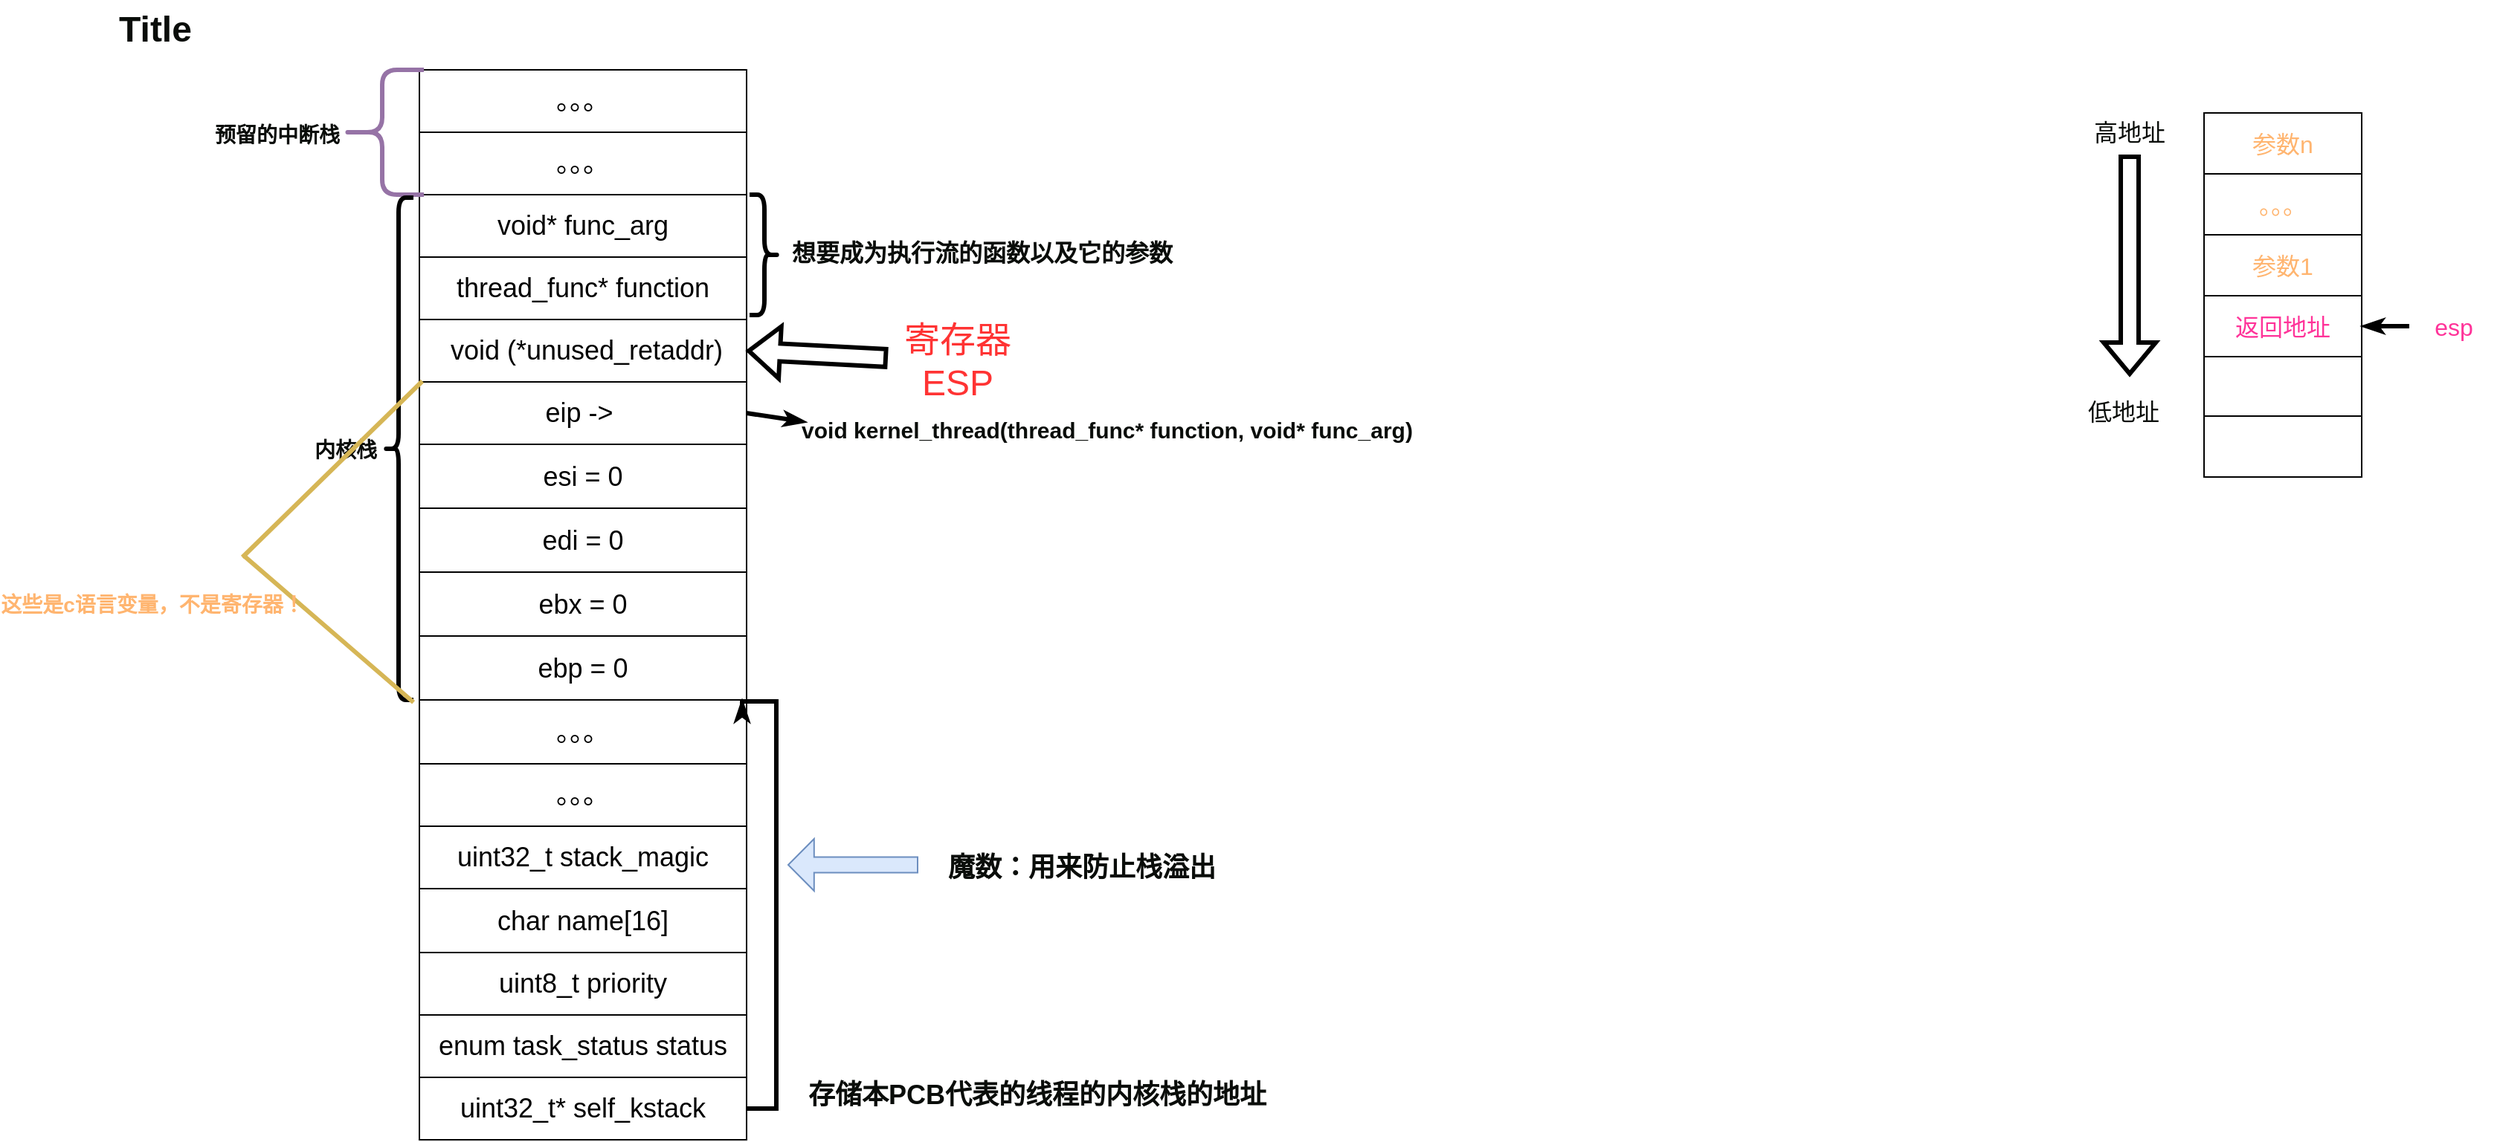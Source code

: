 <mxfile version="18.0.1" type="github">
  <diagram id="lRPkM05fjYoQ5o-PED4z" name="Page-1">
    <mxGraphModel dx="1862" dy="404" grid="0" gridSize="10" guides="1" tooltips="1" connect="1" arrows="1" fold="1" page="0" pageScale="1" pageWidth="827" pageHeight="1169" math="0" shadow="0">
      <root>
        <mxCell id="0" />
        <mxCell id="1" parent="0" />
        <mxCell id="RyzZUg8OiSw5kfhimH24-152" value="" style="shape=table;startSize=0;container=1;collapsible=0;childLayout=tableLayout;fontSize=18;" vertex="1" parent="1">
          <mxGeometry x="79" y="824" width="220" height="720" as="geometry" />
        </mxCell>
        <mxCell id="RyzZUg8OiSw5kfhimH24-195" style="shape=tableRow;horizontal=0;startSize=0;swimlaneHead=0;swimlaneBody=0;top=0;left=0;bottom=0;right=0;collapsible=0;dropTarget=0;fillColor=none;points=[[0,0.5],[1,0.5]];portConstraint=eastwest;fontSize=18;" vertex="1" parent="RyzZUg8OiSw5kfhimH24-152">
          <mxGeometry width="220" height="42" as="geometry" />
        </mxCell>
        <mxCell id="RyzZUg8OiSw5kfhimH24-196" value="。。。" style="shape=partialRectangle;html=1;whiteSpace=wrap;connectable=0;overflow=hidden;fillColor=none;top=0;left=0;bottom=0;right=0;pointerEvents=1;fontSize=18;" vertex="1" parent="RyzZUg8OiSw5kfhimH24-195">
          <mxGeometry width="220" height="42" as="geometry">
            <mxRectangle width="220" height="42" as="alternateBounds" />
          </mxGeometry>
        </mxCell>
        <mxCell id="RyzZUg8OiSw5kfhimH24-193" style="shape=tableRow;horizontal=0;startSize=0;swimlaneHead=0;swimlaneBody=0;top=0;left=0;bottom=0;right=0;collapsible=0;dropTarget=0;fillColor=none;points=[[0,0.5],[1,0.5]];portConstraint=eastwest;fontSize=18;" vertex="1" parent="RyzZUg8OiSw5kfhimH24-152">
          <mxGeometry y="42" width="220" height="42" as="geometry" />
        </mxCell>
        <mxCell id="RyzZUg8OiSw5kfhimH24-194" value="。。。" style="shape=partialRectangle;html=1;whiteSpace=wrap;connectable=0;overflow=hidden;fillColor=none;top=0;left=0;bottom=0;right=0;pointerEvents=1;fontSize=18;" vertex="1" parent="RyzZUg8OiSw5kfhimH24-193">
          <mxGeometry width="220" height="42" as="geometry">
            <mxRectangle width="220" height="42" as="alternateBounds" />
          </mxGeometry>
        </mxCell>
        <mxCell id="RyzZUg8OiSw5kfhimH24-191" style="shape=tableRow;horizontal=0;startSize=0;swimlaneHead=0;swimlaneBody=0;top=0;left=0;bottom=0;right=0;collapsible=0;dropTarget=0;fillColor=none;points=[[0,0.5],[1,0.5]];portConstraint=eastwest;fontSize=18;" vertex="1" parent="RyzZUg8OiSw5kfhimH24-152">
          <mxGeometry y="84" width="220" height="42" as="geometry" />
        </mxCell>
        <mxCell id="RyzZUg8OiSw5kfhimH24-192" value="void* func_arg" style="shape=partialRectangle;html=1;whiteSpace=wrap;connectable=0;overflow=hidden;fillColor=none;top=0;left=0;bottom=0;right=0;pointerEvents=1;fontSize=18;" vertex="1" parent="RyzZUg8OiSw5kfhimH24-191">
          <mxGeometry width="220" height="42" as="geometry">
            <mxRectangle width="220" height="42" as="alternateBounds" />
          </mxGeometry>
        </mxCell>
        <mxCell id="RyzZUg8OiSw5kfhimH24-189" style="shape=tableRow;horizontal=0;startSize=0;swimlaneHead=0;swimlaneBody=0;top=0;left=0;bottom=0;right=0;collapsible=0;dropTarget=0;fillColor=none;points=[[0,0.5],[1,0.5]];portConstraint=eastwest;fontSize=18;" vertex="1" parent="RyzZUg8OiSw5kfhimH24-152">
          <mxGeometry y="126" width="220" height="42" as="geometry" />
        </mxCell>
        <mxCell id="RyzZUg8OiSw5kfhimH24-190" value="thread_func* function" style="shape=partialRectangle;html=1;whiteSpace=wrap;connectable=0;overflow=hidden;fillColor=none;top=0;left=0;bottom=0;right=0;pointerEvents=1;fontSize=18;" vertex="1" parent="RyzZUg8OiSw5kfhimH24-189">
          <mxGeometry width="220" height="42" as="geometry">
            <mxRectangle width="220" height="42" as="alternateBounds" />
          </mxGeometry>
        </mxCell>
        <mxCell id="RyzZUg8OiSw5kfhimH24-187" style="shape=tableRow;horizontal=0;startSize=0;swimlaneHead=0;swimlaneBody=0;top=0;left=0;bottom=0;right=0;collapsible=0;dropTarget=0;fillColor=none;points=[[0,0.5],[1,0.5]];portConstraint=eastwest;fontSize=18;" vertex="1" parent="RyzZUg8OiSw5kfhimH24-152">
          <mxGeometry y="168" width="220" height="42" as="geometry" />
        </mxCell>
        <mxCell id="RyzZUg8OiSw5kfhimH24-188" value="&amp;nbsp;void (*unused_retaddr)" style="shape=partialRectangle;html=1;whiteSpace=wrap;connectable=0;overflow=hidden;fillColor=none;top=0;left=0;bottom=0;right=0;pointerEvents=1;fontSize=18;" vertex="1" parent="RyzZUg8OiSw5kfhimH24-187">
          <mxGeometry width="220" height="42" as="geometry">
            <mxRectangle width="220" height="42" as="alternateBounds" />
          </mxGeometry>
        </mxCell>
        <mxCell id="RyzZUg8OiSw5kfhimH24-153" value="" style="shape=tableRow;horizontal=0;startSize=0;swimlaneHead=0;swimlaneBody=0;top=0;left=0;bottom=0;right=0;collapsible=0;dropTarget=0;fillColor=none;points=[[0,0.5],[1,0.5]];portConstraint=eastwest;fontSize=18;" vertex="1" parent="RyzZUg8OiSw5kfhimH24-152">
          <mxGeometry y="210" width="220" height="42" as="geometry" />
        </mxCell>
        <mxCell id="RyzZUg8OiSw5kfhimH24-154" value="eip -&amp;gt;&amp;nbsp;" style="shape=partialRectangle;html=1;whiteSpace=wrap;connectable=0;overflow=hidden;fillColor=none;top=0;left=0;bottom=0;right=0;pointerEvents=1;fontSize=18;" vertex="1" parent="RyzZUg8OiSw5kfhimH24-153">
          <mxGeometry width="220" height="42" as="geometry">
            <mxRectangle width="220" height="42" as="alternateBounds" />
          </mxGeometry>
        </mxCell>
        <mxCell id="RyzZUg8OiSw5kfhimH24-177" style="shape=tableRow;horizontal=0;startSize=0;swimlaneHead=0;swimlaneBody=0;top=0;left=0;bottom=0;right=0;collapsible=0;dropTarget=0;fillColor=none;points=[[0,0.5],[1,0.5]];portConstraint=eastwest;fontSize=18;" vertex="1" parent="RyzZUg8OiSw5kfhimH24-152">
          <mxGeometry y="252" width="220" height="43" as="geometry" />
        </mxCell>
        <mxCell id="RyzZUg8OiSw5kfhimH24-178" value="esi = 0" style="shape=partialRectangle;html=1;whiteSpace=wrap;connectable=0;overflow=hidden;fillColor=none;top=0;left=0;bottom=0;right=0;pointerEvents=1;fontSize=18;" vertex="1" parent="RyzZUg8OiSw5kfhimH24-177">
          <mxGeometry width="220" height="43" as="geometry">
            <mxRectangle width="220" height="43" as="alternateBounds" />
          </mxGeometry>
        </mxCell>
        <mxCell id="RyzZUg8OiSw5kfhimH24-179" style="shape=tableRow;horizontal=0;startSize=0;swimlaneHead=0;swimlaneBody=0;top=0;left=0;bottom=0;right=0;collapsible=0;dropTarget=0;fillColor=none;points=[[0,0.5],[1,0.5]];portConstraint=eastwest;fontSize=18;" vertex="1" parent="RyzZUg8OiSw5kfhimH24-152">
          <mxGeometry y="295" width="220" height="43" as="geometry" />
        </mxCell>
        <mxCell id="RyzZUg8OiSw5kfhimH24-180" value="edi = 0" style="shape=partialRectangle;html=1;whiteSpace=wrap;connectable=0;overflow=hidden;fillColor=none;top=0;left=0;bottom=0;right=0;pointerEvents=1;fontSize=18;" vertex="1" parent="RyzZUg8OiSw5kfhimH24-179">
          <mxGeometry width="220" height="43" as="geometry">
            <mxRectangle width="220" height="43" as="alternateBounds" />
          </mxGeometry>
        </mxCell>
        <mxCell id="RyzZUg8OiSw5kfhimH24-181" style="shape=tableRow;horizontal=0;startSize=0;swimlaneHead=0;swimlaneBody=0;top=0;left=0;bottom=0;right=0;collapsible=0;dropTarget=0;fillColor=none;points=[[0,0.5],[1,0.5]];portConstraint=eastwest;fontSize=18;" vertex="1" parent="RyzZUg8OiSw5kfhimH24-152">
          <mxGeometry y="338" width="220" height="43" as="geometry" />
        </mxCell>
        <mxCell id="RyzZUg8OiSw5kfhimH24-182" value="ebx = 0" style="shape=partialRectangle;html=1;whiteSpace=wrap;connectable=0;overflow=hidden;fillColor=none;top=0;left=0;bottom=0;right=0;pointerEvents=1;fontSize=18;" vertex="1" parent="RyzZUg8OiSw5kfhimH24-181">
          <mxGeometry width="220" height="43" as="geometry">
            <mxRectangle width="220" height="43" as="alternateBounds" />
          </mxGeometry>
        </mxCell>
        <mxCell id="RyzZUg8OiSw5kfhimH24-183" style="shape=tableRow;horizontal=0;startSize=0;swimlaneHead=0;swimlaneBody=0;top=0;left=0;bottom=0;right=0;collapsible=0;dropTarget=0;fillColor=none;points=[[0,0.5],[1,0.5]];portConstraint=eastwest;fontSize=18;" vertex="1" parent="RyzZUg8OiSw5kfhimH24-152">
          <mxGeometry y="381" width="220" height="43" as="geometry" />
        </mxCell>
        <mxCell id="RyzZUg8OiSw5kfhimH24-184" value="ebp = 0" style="shape=partialRectangle;html=1;whiteSpace=wrap;connectable=0;overflow=hidden;fillColor=none;top=0;left=0;bottom=0;right=0;pointerEvents=1;fontSize=18;" vertex="1" parent="RyzZUg8OiSw5kfhimH24-183">
          <mxGeometry width="220" height="43" as="geometry">
            <mxRectangle width="220" height="43" as="alternateBounds" />
          </mxGeometry>
        </mxCell>
        <mxCell id="RyzZUg8OiSw5kfhimH24-155" value="" style="shape=tableRow;horizontal=0;startSize=0;swimlaneHead=0;swimlaneBody=0;top=0;left=0;bottom=0;right=0;collapsible=0;dropTarget=0;fillColor=none;points=[[0,0.5],[1,0.5]];portConstraint=eastwest;fontSize=18;" vertex="1" parent="RyzZUg8OiSw5kfhimH24-152">
          <mxGeometry y="424" width="220" height="43" as="geometry" />
        </mxCell>
        <mxCell id="RyzZUg8OiSw5kfhimH24-156" value="。。。" style="shape=partialRectangle;html=1;whiteSpace=wrap;connectable=0;overflow=hidden;fillColor=none;top=0;left=0;bottom=0;right=0;pointerEvents=1;fontSize=18;" vertex="1" parent="RyzZUg8OiSw5kfhimH24-155">
          <mxGeometry width="220" height="43" as="geometry">
            <mxRectangle width="220" height="43" as="alternateBounds" />
          </mxGeometry>
        </mxCell>
        <mxCell id="RyzZUg8OiSw5kfhimH24-159" value="" style="shape=tableRow;horizontal=0;startSize=0;swimlaneHead=0;swimlaneBody=0;top=0;left=0;bottom=0;right=0;collapsible=0;dropTarget=0;fillColor=none;points=[[0,0.5],[1,0.5]];portConstraint=eastwest;fontSize=18;" vertex="1" parent="RyzZUg8OiSw5kfhimH24-152">
          <mxGeometry y="467" width="220" height="42" as="geometry" />
        </mxCell>
        <mxCell id="RyzZUg8OiSw5kfhimH24-160" value="。。。" style="shape=partialRectangle;html=1;whiteSpace=wrap;connectable=0;overflow=hidden;fillColor=none;top=0;left=0;bottom=0;right=0;pointerEvents=1;fontSize=18;" vertex="1" parent="RyzZUg8OiSw5kfhimH24-159">
          <mxGeometry width="220" height="42" as="geometry">
            <mxRectangle width="220" height="42" as="alternateBounds" />
          </mxGeometry>
        </mxCell>
        <mxCell id="RyzZUg8OiSw5kfhimH24-161" value="" style="shape=tableRow;horizontal=0;startSize=0;swimlaneHead=0;swimlaneBody=0;top=0;left=0;bottom=0;right=0;collapsible=0;dropTarget=0;fillColor=none;points=[[0,0.5],[1,0.5]];portConstraint=eastwest;fontSize=18;" vertex="1" parent="RyzZUg8OiSw5kfhimH24-152">
          <mxGeometry y="509" width="220" height="42" as="geometry" />
        </mxCell>
        <mxCell id="RyzZUg8OiSw5kfhimH24-162" value="uint32_t stack_magic" style="shape=partialRectangle;html=1;whiteSpace=wrap;connectable=0;overflow=hidden;fillColor=none;top=0;left=0;bottom=0;right=0;pointerEvents=1;fontSize=18;" vertex="1" parent="RyzZUg8OiSw5kfhimH24-161">
          <mxGeometry width="220" height="42" as="geometry">
            <mxRectangle width="220" height="42" as="alternateBounds" />
          </mxGeometry>
        </mxCell>
        <mxCell id="RyzZUg8OiSw5kfhimH24-163" value="" style="shape=tableRow;horizontal=0;startSize=0;swimlaneHead=0;swimlaneBody=0;top=0;left=0;bottom=0;right=0;collapsible=0;dropTarget=0;fillColor=none;points=[[0,0.5],[1,0.5]];portConstraint=eastwest;fontSize=18;" vertex="1" parent="RyzZUg8OiSw5kfhimH24-152">
          <mxGeometry y="551" width="220" height="43" as="geometry" />
        </mxCell>
        <mxCell id="RyzZUg8OiSw5kfhimH24-164" value="char name[16]" style="shape=partialRectangle;html=1;whiteSpace=wrap;connectable=0;overflow=hidden;fillColor=none;top=0;left=0;bottom=0;right=0;pointerEvents=1;fontSize=18;" vertex="1" parent="RyzZUg8OiSw5kfhimH24-163">
          <mxGeometry width="220" height="43" as="geometry">
            <mxRectangle width="220" height="43" as="alternateBounds" />
          </mxGeometry>
        </mxCell>
        <mxCell id="RyzZUg8OiSw5kfhimH24-157" value="" style="shape=tableRow;horizontal=0;startSize=0;swimlaneHead=0;swimlaneBody=0;top=0;left=0;bottom=0;right=0;collapsible=0;dropTarget=0;fillColor=none;points=[[0,0.5],[1,0.5]];portConstraint=eastwest;fontSize=18;" vertex="1" parent="RyzZUg8OiSw5kfhimH24-152">
          <mxGeometry y="594" width="220" height="42" as="geometry" />
        </mxCell>
        <mxCell id="RyzZUg8OiSw5kfhimH24-158" value="uint8_t priority" style="shape=partialRectangle;html=1;whiteSpace=wrap;connectable=0;overflow=hidden;fillColor=none;top=0;left=0;bottom=0;right=0;pointerEvents=1;fontSize=18;" vertex="1" parent="RyzZUg8OiSw5kfhimH24-157">
          <mxGeometry width="220" height="42" as="geometry">
            <mxRectangle width="220" height="42" as="alternateBounds" />
          </mxGeometry>
        </mxCell>
        <mxCell id="RyzZUg8OiSw5kfhimH24-165" value="" style="shape=tableRow;horizontal=0;startSize=0;swimlaneHead=0;swimlaneBody=0;top=0;left=0;bottom=0;right=0;collapsible=0;dropTarget=0;fillColor=none;points=[[0,0.5],[1,0.5]];portConstraint=eastwest;fontSize=18;" vertex="1" parent="RyzZUg8OiSw5kfhimH24-152">
          <mxGeometry y="636" width="220" height="42" as="geometry" />
        </mxCell>
        <mxCell id="RyzZUg8OiSw5kfhimH24-166" value="enum task_status status" style="shape=partialRectangle;html=1;whiteSpace=wrap;connectable=0;overflow=hidden;fillColor=none;top=0;left=0;bottom=0;right=0;pointerEvents=1;fontSize=18;" vertex="1" parent="RyzZUg8OiSw5kfhimH24-165">
          <mxGeometry width="220" height="42" as="geometry">
            <mxRectangle width="220" height="42" as="alternateBounds" />
          </mxGeometry>
        </mxCell>
        <mxCell id="RyzZUg8OiSw5kfhimH24-201" style="edgeStyle=orthogonalEdgeStyle;rounded=0;orthogonalLoop=1;jettySize=auto;html=1;exitX=1;exitY=0.5;exitDx=0;exitDy=0;fontSize=14;fontColor=#0A0D0A;startArrow=none;startFill=0;endArrow=classicThin;endFill=1;strokeWidth=3;" edge="1" parent="RyzZUg8OiSw5kfhimH24-152" source="RyzZUg8OiSw5kfhimH24-167" target="RyzZUg8OiSw5kfhimH24-183">
          <mxGeometry relative="1" as="geometry">
            <Array as="points">
              <mxPoint x="240" y="699" />
              <mxPoint x="240" y="425" />
              <mxPoint x="217" y="425" />
            </Array>
          </mxGeometry>
        </mxCell>
        <mxCell id="RyzZUg8OiSw5kfhimH24-167" value="" style="shape=tableRow;horizontal=0;startSize=0;swimlaneHead=0;swimlaneBody=0;top=0;left=0;bottom=0;right=0;collapsible=0;dropTarget=0;fillColor=none;points=[[0,0.5],[1,0.5]];portConstraint=eastwest;fontSize=18;" vertex="1" parent="RyzZUg8OiSw5kfhimH24-152">
          <mxGeometry y="678" width="220" height="42" as="geometry" />
        </mxCell>
        <mxCell id="RyzZUg8OiSw5kfhimH24-168" value="uint32_t* self_kstack" style="shape=partialRectangle;html=1;whiteSpace=wrap;connectable=0;overflow=hidden;fillColor=none;top=0;left=0;bottom=0;right=0;pointerEvents=1;fontSize=18;" vertex="1" parent="RyzZUg8OiSw5kfhimH24-167">
          <mxGeometry width="220" height="42" as="geometry">
            <mxRectangle width="220" height="42" as="alternateBounds" />
          </mxGeometry>
        </mxCell>
        <mxCell id="RyzZUg8OiSw5kfhimH24-172" value="&lt;font color=&quot;#0a0d0a&quot; style=&quot;font-size: 18px;&quot;&gt;存储本PCB代表的线程的内核栈的地址&lt;/font&gt;" style="text;strokeColor=none;fillColor=none;html=1;fontSize=24;fontStyle=1;verticalAlign=middle;align=center;fontColor=#FFFF99;" vertex="1" parent="1">
          <mxGeometry x="444" y="1491.5" width="100" height="40" as="geometry" />
        </mxCell>
        <mxCell id="RyzZUg8OiSw5kfhimH24-173" value="" style="shape=singleArrow;direction=west;whiteSpace=wrap;html=1;fontSize=18;fillColor=#dae8fc;strokeColor=#6c8ebf;" vertex="1" parent="1">
          <mxGeometry x="327" y="1341.5" width="87" height="35" as="geometry" />
        </mxCell>
        <mxCell id="RyzZUg8OiSw5kfhimH24-174" value="&lt;font style=&quot;font-size: 18px;&quot;&gt;魔数：用来防止栈溢出&lt;/font&gt;" style="text;strokeColor=none;fillColor=none;html=1;fontSize=24;fontStyle=1;verticalAlign=middle;align=center;fontColor=#0A0D0A;" vertex="1" parent="1">
          <mxGeometry x="474" y="1339" width="100" height="40" as="geometry" />
        </mxCell>
        <mxCell id="RyzZUg8OiSw5kfhimH24-185" value="" style="shape=curlyBracket;whiteSpace=wrap;html=1;rounded=1;fontSize=18;fillColor=#e1d5e7;strokeColor=#9673a6;strokeWidth=3;" vertex="1" parent="1">
          <mxGeometry x="26" y="824" width="56" height="84" as="geometry" />
        </mxCell>
        <mxCell id="RyzZUg8OiSw5kfhimH24-186" value="Title" style="text;strokeColor=none;fillColor=none;html=1;fontSize=24;fontStyle=1;verticalAlign=middle;align=center;fontColor=#0A0D0A;" vertex="1" parent="1">
          <mxGeometry x="-149" y="777" width="100" height="40" as="geometry" />
        </mxCell>
        <mxCell id="RyzZUg8OiSw5kfhimH24-197" value="&lt;font style=&quot;font-size: 14px;&quot;&gt;预留的中断栈&lt;/font&gt;" style="text;strokeColor=none;fillColor=none;html=1;fontSize=24;fontStyle=1;verticalAlign=middle;align=center;fontColor=#0A0D0A;" vertex="1" parent="1">
          <mxGeometry x="-67" y="845" width="100" height="40" as="geometry" />
        </mxCell>
        <mxCell id="RyzZUg8OiSw5kfhimH24-198" value="" style="shape=curlyBracket;whiteSpace=wrap;html=1;rounded=1;fontSize=14;fontColor=#0A0D0A;strokeWidth=3;" vertex="1" parent="1">
          <mxGeometry x="55" y="910" width="20" height="338" as="geometry" />
        </mxCell>
        <mxCell id="RyzZUg8OiSw5kfhimH24-200" value="&lt;font style=&quot;font-size: 14px;&quot;&gt;内核栈&lt;/font&gt;" style="text;strokeColor=none;fillColor=none;html=1;fontSize=24;fontStyle=1;verticalAlign=middle;align=center;fontColor=#0A0D0A;" vertex="1" parent="1">
          <mxGeometry x="-21" y="1057" width="100" height="40" as="geometry" />
        </mxCell>
        <mxCell id="RyzZUg8OiSw5kfhimH24-202" style="rounded=0;orthogonalLoop=1;jettySize=auto;html=1;exitX=1;exitY=0.5;exitDx=0;exitDy=0;fontSize=14;fontColor=#0A0D0A;startArrow=none;startFill=0;endArrow=classicThin;endFill=1;strokeWidth=3;" edge="1" parent="1" source="RyzZUg8OiSw5kfhimH24-153">
          <mxGeometry relative="1" as="geometry">
            <mxPoint x="339" y="1061" as="targetPoint" />
          </mxGeometry>
        </mxCell>
        <mxCell id="RyzZUg8OiSw5kfhimH24-203" value="&lt;font style=&quot;font-size: 15px;&quot;&gt;void kernel_thread(thread_func* function, void* func_arg)&lt;/font&gt;" style="text;strokeColor=none;fillColor=none;html=1;fontSize=24;fontStyle=1;verticalAlign=middle;align=center;fontColor=#0A0D0A;" vertex="1" parent="1">
          <mxGeometry x="491" y="1044" width="100" height="40" as="geometry" />
        </mxCell>
        <mxCell id="RyzZUg8OiSw5kfhimH24-204" value="" style="shape=curlyBracket;whiteSpace=wrap;html=1;rounded=1;flipH=1;fontSize=15;fontColor=#0A0D0A;strokeWidth=3;" vertex="1" parent="1">
          <mxGeometry x="301" y="908" width="20" height="81" as="geometry" />
        </mxCell>
        <mxCell id="RyzZUg8OiSw5kfhimH24-205" value="&lt;font style=&quot;font-size: 16px;&quot;&gt;想要成为执行流的函数以及它的参数&lt;/font&gt;" style="text;strokeColor=none;fillColor=none;html=1;fontSize=24;fontStyle=1;verticalAlign=middle;align=center;fontColor=#0A0D0A;" vertex="1" parent="1">
          <mxGeometry x="407" y="925" width="100" height="40" as="geometry" />
        </mxCell>
        <mxCell id="RyzZUg8OiSw5kfhimH24-206" value="" style="endArrow=none;html=1;rounded=0;fontSize=16;fontColor=#0A0D0A;strokeWidth=3;entryX=0.009;entryY=-0.012;entryDx=0;entryDy=0;entryPerimeter=0;fillColor=#fff2cc;strokeColor=#d6b656;" edge="1" parent="1" target="RyzZUg8OiSw5kfhimH24-153">
          <mxGeometry width="50" height="50" relative="1" as="geometry">
            <mxPoint x="-40" y="1152" as="sourcePoint" />
            <mxPoint x="10" y="1172" as="targetPoint" />
          </mxGeometry>
        </mxCell>
        <mxCell id="RyzZUg8OiSw5kfhimH24-207" value="" style="endArrow=none;html=1;rounded=0;fontSize=16;fontColor=#0A0D0A;strokeWidth=3;entryX=-0.018;entryY=0.037;entryDx=0;entryDy=0;entryPerimeter=0;fillColor=#fff2cc;strokeColor=#d6b656;" edge="1" parent="1" target="RyzZUg8OiSw5kfhimH24-155">
          <mxGeometry width="50" height="50" relative="1" as="geometry">
            <mxPoint x="-39" y="1151" as="sourcePoint" />
            <mxPoint x="21" y="1226" as="targetPoint" />
          </mxGeometry>
        </mxCell>
        <mxCell id="RyzZUg8OiSw5kfhimH24-208" value="&lt;font color=&quot;#ffb570&quot; style=&quot;font-size: 14px;&quot;&gt;这些是c语言变量，不是寄存器！&lt;/font&gt;" style="text;strokeColor=none;fillColor=none;html=1;fontSize=24;fontStyle=1;verticalAlign=middle;align=center;fontColor=#0A0D0A;" vertex="1" parent="1">
          <mxGeometry x="-151" y="1161" width="100" height="40" as="geometry" />
        </mxCell>
        <mxCell id="RyzZUg8OiSw5kfhimH24-209" value="" style="shape=table;startSize=0;container=1;collapsible=0;childLayout=tableLayout;fontSize=16;fontColor=#FFB570;strokeWidth=1;" vertex="1" parent="1">
          <mxGeometry x="1279" y="853" width="106" height="245" as="geometry" />
        </mxCell>
        <mxCell id="RyzZUg8OiSw5kfhimH24-220" style="shape=tableRow;horizontal=0;startSize=0;swimlaneHead=0;swimlaneBody=0;top=0;left=0;bottom=0;right=0;collapsible=0;dropTarget=0;fillColor=none;points=[[0,0.5],[1,0.5]];portConstraint=eastwest;fontSize=16;fontColor=#FFB570;strokeWidth=3;" vertex="1" parent="RyzZUg8OiSw5kfhimH24-209">
          <mxGeometry width="106" height="41" as="geometry" />
        </mxCell>
        <mxCell id="RyzZUg8OiSw5kfhimH24-221" value="参数n" style="shape=partialRectangle;html=1;whiteSpace=wrap;connectable=0;overflow=hidden;fillColor=none;top=0;left=0;bottom=0;right=0;pointerEvents=1;fontSize=16;fontColor=#FFB570;strokeWidth=3;" vertex="1" parent="RyzZUg8OiSw5kfhimH24-220">
          <mxGeometry width="106" height="41" as="geometry">
            <mxRectangle width="106" height="41" as="alternateBounds" />
          </mxGeometry>
        </mxCell>
        <mxCell id="RyzZUg8OiSw5kfhimH24-218" style="shape=tableRow;horizontal=0;startSize=0;swimlaneHead=0;swimlaneBody=0;top=0;left=0;bottom=0;right=0;collapsible=0;dropTarget=0;fillColor=none;points=[[0,0.5],[1,0.5]];portConstraint=eastwest;fontSize=16;fontColor=#FFB570;strokeWidth=3;" vertex="1" parent="RyzZUg8OiSw5kfhimH24-209">
          <mxGeometry y="41" width="106" height="41" as="geometry" />
        </mxCell>
        <mxCell id="RyzZUg8OiSw5kfhimH24-219" value="。。。" style="shape=partialRectangle;html=1;whiteSpace=wrap;connectable=0;overflow=hidden;fillColor=none;top=0;left=0;bottom=0;right=0;pointerEvents=1;fontSize=16;fontColor=#FFB570;strokeWidth=3;" vertex="1" parent="RyzZUg8OiSw5kfhimH24-218">
          <mxGeometry width="106" height="41" as="geometry">
            <mxRectangle width="106" height="41" as="alternateBounds" />
          </mxGeometry>
        </mxCell>
        <mxCell id="RyzZUg8OiSw5kfhimH24-210" value="" style="shape=tableRow;horizontal=0;startSize=0;swimlaneHead=0;swimlaneBody=0;top=0;left=0;bottom=0;right=0;collapsible=0;dropTarget=0;fillColor=none;points=[[0,0.5],[1,0.5]];portConstraint=eastwest;fontSize=16;fontColor=#FFB570;strokeWidth=3;" vertex="1" parent="RyzZUg8OiSw5kfhimH24-209">
          <mxGeometry y="82" width="106" height="41" as="geometry" />
        </mxCell>
        <mxCell id="RyzZUg8OiSw5kfhimH24-211" value="参数1" style="shape=partialRectangle;html=1;whiteSpace=wrap;connectable=0;overflow=hidden;fillColor=none;top=0;left=0;bottom=0;right=0;pointerEvents=1;fontSize=16;fontColor=#FFB570;strokeWidth=3;" vertex="1" parent="RyzZUg8OiSw5kfhimH24-210">
          <mxGeometry width="106" height="41" as="geometry">
            <mxRectangle width="106" height="41" as="alternateBounds" />
          </mxGeometry>
        </mxCell>
        <mxCell id="RyzZUg8OiSw5kfhimH24-212" value="" style="shape=tableRow;horizontal=0;startSize=0;swimlaneHead=0;swimlaneBody=0;top=0;left=0;bottom=0;right=0;collapsible=0;dropTarget=0;fillColor=none;points=[[0,0.5],[1,0.5]];portConstraint=eastwest;fontSize=16;fontColor=#FFB570;strokeWidth=3;" vertex="1" parent="RyzZUg8OiSw5kfhimH24-209">
          <mxGeometry y="123" width="106" height="41" as="geometry" />
        </mxCell>
        <mxCell id="RyzZUg8OiSw5kfhimH24-213" value="&lt;font color=&quot;#ff3399&quot;&gt;返回地址&lt;/font&gt;" style="shape=partialRectangle;html=1;whiteSpace=wrap;connectable=0;overflow=hidden;fillColor=none;top=0;left=0;bottom=0;right=0;pointerEvents=1;fontSize=16;fontColor=#FFB570;strokeWidth=3;" vertex="1" parent="RyzZUg8OiSw5kfhimH24-212">
          <mxGeometry width="106" height="41" as="geometry">
            <mxRectangle width="106" height="41" as="alternateBounds" />
          </mxGeometry>
        </mxCell>
        <mxCell id="RyzZUg8OiSw5kfhimH24-214" value="" style="shape=tableRow;horizontal=0;startSize=0;swimlaneHead=0;swimlaneBody=0;top=0;left=0;bottom=0;right=0;collapsible=0;dropTarget=0;fillColor=none;points=[[0,0.5],[1,0.5]];portConstraint=eastwest;fontSize=16;fontColor=#FFB570;strokeWidth=3;" vertex="1" parent="RyzZUg8OiSw5kfhimH24-209">
          <mxGeometry y="164" width="106" height="40" as="geometry" />
        </mxCell>
        <mxCell id="RyzZUg8OiSw5kfhimH24-215" value="" style="shape=partialRectangle;html=1;whiteSpace=wrap;connectable=0;overflow=hidden;fillColor=none;top=0;left=0;bottom=0;right=0;pointerEvents=1;fontSize=16;fontColor=#FFB570;strokeWidth=1;" vertex="1" parent="RyzZUg8OiSw5kfhimH24-214">
          <mxGeometry width="106" height="40" as="geometry">
            <mxRectangle width="106" height="40" as="alternateBounds" />
          </mxGeometry>
        </mxCell>
        <mxCell id="RyzZUg8OiSw5kfhimH24-216" value="" style="shape=tableRow;horizontal=0;startSize=0;swimlaneHead=0;swimlaneBody=0;top=0;left=0;bottom=0;right=0;collapsible=0;dropTarget=0;fillColor=none;points=[[0,0.5],[1,0.5]];portConstraint=eastwest;fontSize=16;fontColor=#FFB570;strokeWidth=3;" vertex="1" parent="RyzZUg8OiSw5kfhimH24-209">
          <mxGeometry y="204" width="106" height="41" as="geometry" />
        </mxCell>
        <mxCell id="RyzZUg8OiSw5kfhimH24-217" value="" style="shape=partialRectangle;html=1;whiteSpace=wrap;connectable=0;overflow=hidden;fillColor=none;top=0;left=0;bottom=0;right=0;pointerEvents=1;fontSize=16;fontColor=#FFB570;strokeWidth=3;" vertex="1" parent="RyzZUg8OiSw5kfhimH24-216">
          <mxGeometry width="106" height="41" as="geometry">
            <mxRectangle width="106" height="41" as="alternateBounds" />
          </mxGeometry>
        </mxCell>
        <mxCell id="RyzZUg8OiSw5kfhimH24-223" style="edgeStyle=none;rounded=0;orthogonalLoop=1;jettySize=auto;html=1;exitX=0;exitY=0.5;exitDx=0;exitDy=0;entryX=1;entryY=0.5;entryDx=0;entryDy=0;fontSize=16;fontColor=#FF3399;startArrow=none;startFill=0;endArrow=classicThin;endFill=1;strokeWidth=3;" edge="1" parent="1" source="RyzZUg8OiSw5kfhimH24-222" target="RyzZUg8OiSw5kfhimH24-212">
          <mxGeometry relative="1" as="geometry" />
        </mxCell>
        <mxCell id="RyzZUg8OiSw5kfhimH24-222" value="esp" style="text;html=1;strokeColor=none;fillColor=none;align=center;verticalAlign=middle;whiteSpace=wrap;rounded=0;fontSize=16;fontColor=#FF3399;" vertex="1" parent="1">
          <mxGeometry x="1417" y="981.5" width="60" height="30" as="geometry" />
        </mxCell>
        <mxCell id="RyzZUg8OiSw5kfhimH24-224" value="&lt;font color=&quot;#0a0d0a&quot;&gt;高地址&lt;/font&gt;" style="text;html=1;strokeColor=none;fillColor=none;align=center;verticalAlign=middle;whiteSpace=wrap;rounded=0;fontSize=16;fontColor=#FF3399;" vertex="1" parent="1">
          <mxGeometry x="1199" y="851" width="60" height="30" as="geometry" />
        </mxCell>
        <mxCell id="RyzZUg8OiSw5kfhimH24-225" value="&lt;font color=&quot;#0a0d0a&quot;&gt;低地址&lt;/font&gt;" style="text;html=1;strokeColor=none;fillColor=none;align=center;verticalAlign=middle;whiteSpace=wrap;rounded=0;fontSize=16;fontColor=#FF3399;" vertex="1" parent="1">
          <mxGeometry x="1195" y="1039" width="60" height="30" as="geometry" />
        </mxCell>
        <mxCell id="RyzZUg8OiSw5kfhimH24-226" value="" style="shape=flexArrow;endArrow=classic;html=1;rounded=0;fontSize=16;fontColor=#0A0D0A;strokeWidth=3;exitX=0.5;exitY=1;exitDx=0;exitDy=0;" edge="1" parent="1" source="RyzZUg8OiSw5kfhimH24-224">
          <mxGeometry width="50" height="50" relative="1" as="geometry">
            <mxPoint x="1188" y="987" as="sourcePoint" />
            <mxPoint x="1229" y="1030" as="targetPoint" />
          </mxGeometry>
        </mxCell>
        <mxCell id="RyzZUg8OiSw5kfhimH24-227" value="" style="shape=flexArrow;endArrow=classic;html=1;rounded=0;fontSize=16;fontColor=#0A0D0A;strokeWidth=3;entryX=1;entryY=0.5;entryDx=0;entryDy=0;" edge="1" parent="1" target="RyzZUg8OiSw5kfhimH24-187">
          <mxGeometry width="50" height="50" relative="1" as="geometry">
            <mxPoint x="394" y="1018" as="sourcePoint" />
            <mxPoint x="450" y="984" as="targetPoint" />
          </mxGeometry>
        </mxCell>
        <mxCell id="RyzZUg8OiSw5kfhimH24-228" value="&lt;font style=&quot;font-size: 24px;&quot; color=&quot;#ff3333&quot;&gt;寄存器ESP&lt;/font&gt;" style="text;html=1;strokeColor=none;fillColor=none;align=center;verticalAlign=middle;whiteSpace=wrap;rounded=0;fontSize=16;fontColor=#0A0D0A;" vertex="1" parent="1">
          <mxGeometry x="393" y="1011.5" width="96" height="17" as="geometry" />
        </mxCell>
      </root>
    </mxGraphModel>
  </diagram>
</mxfile>
